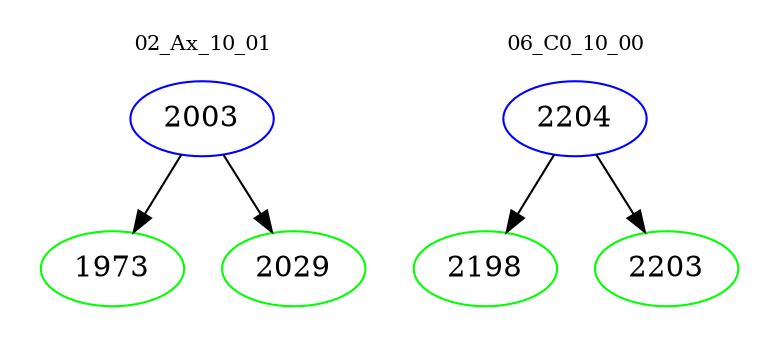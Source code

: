 digraph{
subgraph cluster_0 {
color = white
label = "02_Ax_10_01";
fontsize=10;
T0_2003 [label="2003", color="blue"]
T0_2003 -> T0_1973 [color="black"]
T0_1973 [label="1973", color="green"]
T0_2003 -> T0_2029 [color="black"]
T0_2029 [label="2029", color="green"]
}
subgraph cluster_1 {
color = white
label = "06_C0_10_00";
fontsize=10;
T1_2204 [label="2204", color="blue"]
T1_2204 -> T1_2198 [color="black"]
T1_2198 [label="2198", color="green"]
T1_2204 -> T1_2203 [color="black"]
T1_2203 [label="2203", color="green"]
}
}
